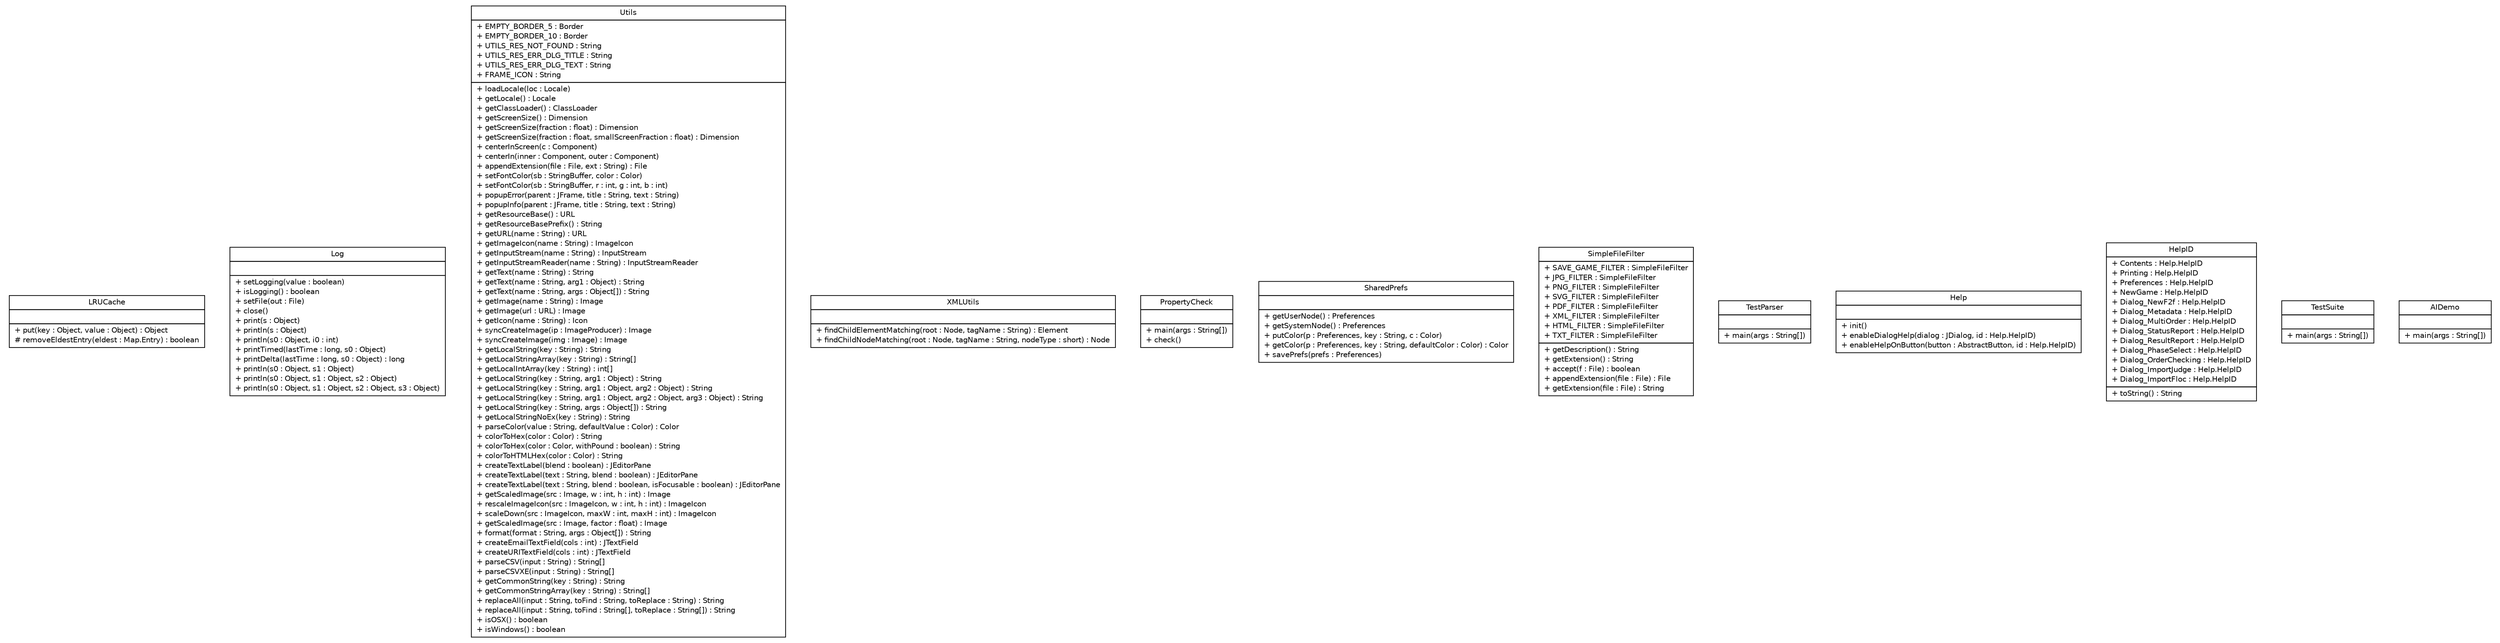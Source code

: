 #!/usr/local/bin/dot
#
# Class diagram 
# Generated by UMLGraph version 5.2 (http://www.umlgraph.org/)
#

digraph G {
	edge [fontname="Helvetica",fontsize=10,labelfontname="Helvetica",labelfontsize=10];
	node [fontname="Helvetica",fontsize=10,shape=plaintext];
	nodesep=0.25;
	ranksep=0.5;
	// dip.misc.LRUCache
	c0 [label=<<table title="dip.misc.LRUCache" border="0" cellborder="1" cellspacing="0" cellpadding="2" port="p" href="./LRUCache.html">
		<tr><td><table border="0" cellspacing="0" cellpadding="1">
<tr><td align="center" balign="center"> LRUCache </td></tr>
		</table></td></tr>
		<tr><td><table border="0" cellspacing="0" cellpadding="1">
<tr><td align="left" balign="left">  </td></tr>
		</table></td></tr>
		<tr><td><table border="0" cellspacing="0" cellpadding="1">
<tr><td align="left" balign="left"> + put(key : Object, value : Object) : Object </td></tr>
<tr><td align="left" balign="left"> # removeEldestEntry(eldest : Map.Entry) : boolean </td></tr>
		</table></td></tr>
		</table>>, fontname="Helvetica", fontcolor="black", fontsize=10.0];
	// dip.misc.Log
	c1 [label=<<table title="dip.misc.Log" border="0" cellborder="1" cellspacing="0" cellpadding="2" port="p" href="./Log.html">
		<tr><td><table border="0" cellspacing="0" cellpadding="1">
<tr><td align="center" balign="center"> Log </td></tr>
		</table></td></tr>
		<tr><td><table border="0" cellspacing="0" cellpadding="1">
<tr><td align="left" balign="left">  </td></tr>
		</table></td></tr>
		<tr><td><table border="0" cellspacing="0" cellpadding="1">
<tr><td align="left" balign="left"> + setLogging(value : boolean) </td></tr>
<tr><td align="left" balign="left"> + isLogging() : boolean </td></tr>
<tr><td align="left" balign="left"> + setFile(out : File) </td></tr>
<tr><td align="left" balign="left"> + close() </td></tr>
<tr><td align="left" balign="left"> + print(s : Object) </td></tr>
<tr><td align="left" balign="left"> + println(s : Object) </td></tr>
<tr><td align="left" balign="left"> + println(s0 : Object, i0 : int) </td></tr>
<tr><td align="left" balign="left"> + printTimed(lastTime : long, s0 : Object) </td></tr>
<tr><td align="left" balign="left"> + printDelta(lastTime : long, s0 : Object) : long </td></tr>
<tr><td align="left" balign="left"> + println(s0 : Object, s1 : Object) </td></tr>
<tr><td align="left" balign="left"> + println(s0 : Object, s1 : Object, s2 : Object) </td></tr>
<tr><td align="left" balign="left"> + println(s0 : Object, s1 : Object, s2 : Object, s3 : Object) </td></tr>
		</table></td></tr>
		</table>>, fontname="Helvetica", fontcolor="black", fontsize=10.0];
	// dip.misc.Utils
	c2 [label=<<table title="dip.misc.Utils" border="0" cellborder="1" cellspacing="0" cellpadding="2" port="p" href="./Utils.html">
		<tr><td><table border="0" cellspacing="0" cellpadding="1">
<tr><td align="center" balign="center"> Utils </td></tr>
		</table></td></tr>
		<tr><td><table border="0" cellspacing="0" cellpadding="1">
<tr><td align="left" balign="left"> + EMPTY_BORDER_5 : Border </td></tr>
<tr><td align="left" balign="left"> + EMPTY_BORDER_10 : Border </td></tr>
<tr><td align="left" balign="left"> + UTILS_RES_NOT_FOUND : String </td></tr>
<tr><td align="left" balign="left"> + UTILS_RES_ERR_DLG_TITLE : String </td></tr>
<tr><td align="left" balign="left"> + UTILS_RES_ERR_DLG_TEXT : String </td></tr>
<tr><td align="left" balign="left"> + FRAME_ICON : String </td></tr>
		</table></td></tr>
		<tr><td><table border="0" cellspacing="0" cellpadding="1">
<tr><td align="left" balign="left"> + loadLocale(loc : Locale) </td></tr>
<tr><td align="left" balign="left"> + getLocale() : Locale </td></tr>
<tr><td align="left" balign="left"> + getClassLoader() : ClassLoader </td></tr>
<tr><td align="left" balign="left"> + getScreenSize() : Dimension </td></tr>
<tr><td align="left" balign="left"> + getScreenSize(fraction : float) : Dimension </td></tr>
<tr><td align="left" balign="left"> + getScreenSize(fraction : float, smallScreenFraction : float) : Dimension </td></tr>
<tr><td align="left" balign="left"> + centerInScreen(c : Component) </td></tr>
<tr><td align="left" balign="left"> + centerIn(inner : Component, outer : Component) </td></tr>
<tr><td align="left" balign="left"> + appendExtension(file : File, ext : String) : File </td></tr>
<tr><td align="left" balign="left"> + setFontColor(sb : StringBuffer, color : Color) </td></tr>
<tr><td align="left" balign="left"> + setFontColor(sb : StringBuffer, r : int, g : int, b : int) </td></tr>
<tr><td align="left" balign="left"> + popupError(parent : JFrame, title : String, text : String) </td></tr>
<tr><td align="left" balign="left"> + popupInfo(parent : JFrame, title : String, text : String) </td></tr>
<tr><td align="left" balign="left"> + getResourceBase() : URL </td></tr>
<tr><td align="left" balign="left"> + getResourceBasePrefix() : String </td></tr>
<tr><td align="left" balign="left"> + getURL(name : String) : URL </td></tr>
<tr><td align="left" balign="left"> + getImageIcon(name : String) : ImageIcon </td></tr>
<tr><td align="left" balign="left"> + getInputStream(name : String) : InputStream </td></tr>
<tr><td align="left" balign="left"> + getInputStreamReader(name : String) : InputStreamReader </td></tr>
<tr><td align="left" balign="left"> + getText(name : String) : String </td></tr>
<tr><td align="left" balign="left"> + getText(name : String, arg1 : Object) : String </td></tr>
<tr><td align="left" balign="left"> + getText(name : String, args : Object[]) : String </td></tr>
<tr><td align="left" balign="left"> + getImage(name : String) : Image </td></tr>
<tr><td align="left" balign="left"> + getImage(url : URL) : Image </td></tr>
<tr><td align="left" balign="left"> + getIcon(name : String) : Icon </td></tr>
<tr><td align="left" balign="left"> + syncCreateImage(ip : ImageProducer) : Image </td></tr>
<tr><td align="left" balign="left"> + syncCreateImage(img : Image) : Image </td></tr>
<tr><td align="left" balign="left"> + getLocalString(key : String) : String </td></tr>
<tr><td align="left" balign="left"> + getLocalStringArray(key : String) : String[] </td></tr>
<tr><td align="left" balign="left"> + getLocalIntArray(key : String) : int[] </td></tr>
<tr><td align="left" balign="left"> + getLocalString(key : String, arg1 : Object) : String </td></tr>
<tr><td align="left" balign="left"> + getLocalString(key : String, arg1 : Object, arg2 : Object) : String </td></tr>
<tr><td align="left" balign="left"> + getLocalString(key : String, arg1 : Object, arg2 : Object, arg3 : Object) : String </td></tr>
<tr><td align="left" balign="left"> + getLocalString(key : String, args : Object[]) : String </td></tr>
<tr><td align="left" balign="left"> + getLocalStringNoEx(key : String) : String </td></tr>
<tr><td align="left" balign="left"> + parseColor(value : String, defaultValue : Color) : Color </td></tr>
<tr><td align="left" balign="left"> + colorToHex(color : Color) : String </td></tr>
<tr><td align="left" balign="left"> + colorToHex(color : Color, withPound : boolean) : String </td></tr>
<tr><td align="left" balign="left"> + colorToHTMLHex(color : Color) : String </td></tr>
<tr><td align="left" balign="left"> + createTextLabel(blend : boolean) : JEditorPane </td></tr>
<tr><td align="left" balign="left"> + createTextLabel(text : String, blend : boolean) : JEditorPane </td></tr>
<tr><td align="left" balign="left"> + createTextLabel(text : String, blend : boolean, isFocusable : boolean) : JEditorPane </td></tr>
<tr><td align="left" balign="left"> + getScaledImage(src : Image, w : int, h : int) : Image </td></tr>
<tr><td align="left" balign="left"> + rescaleImageIcon(src : ImageIcon, w : int, h : int) : ImageIcon </td></tr>
<tr><td align="left" balign="left"> + scaleDown(src : ImageIcon, maxW : int, maxH : int) : ImageIcon </td></tr>
<tr><td align="left" balign="left"> + getScaledImage(src : Image, factor : float) : Image </td></tr>
<tr><td align="left" balign="left"> + format(format : String, args : Object[]) : String </td></tr>
<tr><td align="left" balign="left"> + createEmailTextField(cols : int) : JTextField </td></tr>
<tr><td align="left" balign="left"> + createURITextField(cols : int) : JTextField </td></tr>
<tr><td align="left" balign="left"> + parseCSV(input : String) : String[] </td></tr>
<tr><td align="left" balign="left"> + parseCSVXE(input : String) : String[] </td></tr>
<tr><td align="left" balign="left"> + getCommonString(key : String) : String </td></tr>
<tr><td align="left" balign="left"> + getCommonStringArray(key : String) : String[] </td></tr>
<tr><td align="left" balign="left"> + replaceAll(input : String, toFind : String, toReplace : String) : String </td></tr>
<tr><td align="left" balign="left"> + replaceAll(input : String, toFind : String[], toReplace : String[]) : String </td></tr>
<tr><td align="left" balign="left"> + isOSX() : boolean </td></tr>
<tr><td align="left" balign="left"> + isWindows() : boolean </td></tr>
		</table></td></tr>
		</table>>, fontname="Helvetica", fontcolor="black", fontsize=10.0];
	// dip.misc.XMLUtils
	c3 [label=<<table title="dip.misc.XMLUtils" border="0" cellborder="1" cellspacing="0" cellpadding="2" port="p" href="./XMLUtils.html">
		<tr><td><table border="0" cellspacing="0" cellpadding="1">
<tr><td align="center" balign="center"> XMLUtils </td></tr>
		</table></td></tr>
		<tr><td><table border="0" cellspacing="0" cellpadding="1">
<tr><td align="left" balign="left">  </td></tr>
		</table></td></tr>
		<tr><td><table border="0" cellspacing="0" cellpadding="1">
<tr><td align="left" balign="left"> + findChildElementMatching(root : Node, tagName : String) : Element </td></tr>
<tr><td align="left" balign="left"> + findChildNodeMatching(root : Node, tagName : String, nodeType : short) : Node </td></tr>
		</table></td></tr>
		</table>>, fontname="Helvetica", fontcolor="black", fontsize=10.0];
	// dip.misc.PropertyCheck
	c4 [label=<<table title="dip.misc.PropertyCheck" border="0" cellborder="1" cellspacing="0" cellpadding="2" port="p" href="./PropertyCheck.html">
		<tr><td><table border="0" cellspacing="0" cellpadding="1">
<tr><td align="center" balign="center"> PropertyCheck </td></tr>
		</table></td></tr>
		<tr><td><table border="0" cellspacing="0" cellpadding="1">
<tr><td align="left" balign="left">  </td></tr>
		</table></td></tr>
		<tr><td><table border="0" cellspacing="0" cellpadding="1">
<tr><td align="left" balign="left"> + main(args : String[]) </td></tr>
<tr><td align="left" balign="left"> + check() </td></tr>
		</table></td></tr>
		</table>>, fontname="Helvetica", fontcolor="black", fontsize=10.0];
	// dip.misc.SharedPrefs
	c5 [label=<<table title="dip.misc.SharedPrefs" border="0" cellborder="1" cellspacing="0" cellpadding="2" port="p" href="./SharedPrefs.html">
		<tr><td><table border="0" cellspacing="0" cellpadding="1">
<tr><td align="center" balign="center"> SharedPrefs </td></tr>
		</table></td></tr>
		<tr><td><table border="0" cellspacing="0" cellpadding="1">
<tr><td align="left" balign="left">  </td></tr>
		</table></td></tr>
		<tr><td><table border="0" cellspacing="0" cellpadding="1">
<tr><td align="left" balign="left"> + getUserNode() : Preferences </td></tr>
<tr><td align="left" balign="left"> + getSystemNode() : Preferences </td></tr>
<tr><td align="left" balign="left"> + putColor(p : Preferences, key : String, c : Color) </td></tr>
<tr><td align="left" balign="left"> + getColor(p : Preferences, key : String, defaultColor : Color) : Color </td></tr>
<tr><td align="left" balign="left"> + savePrefs(prefs : Preferences) </td></tr>
		</table></td></tr>
		</table>>, fontname="Helvetica", fontcolor="black", fontsize=10.0];
	// dip.misc.SimpleFileFilter
	c6 [label=<<table title="dip.misc.SimpleFileFilter" border="0" cellborder="1" cellspacing="0" cellpadding="2" port="p" href="./SimpleFileFilter.html">
		<tr><td><table border="0" cellspacing="0" cellpadding="1">
<tr><td align="center" balign="center"> SimpleFileFilter </td></tr>
		</table></td></tr>
		<tr><td><table border="0" cellspacing="0" cellpadding="1">
<tr><td align="left" balign="left"> + SAVE_GAME_FILTER : SimpleFileFilter </td></tr>
<tr><td align="left" balign="left"> + JPG_FILTER : SimpleFileFilter </td></tr>
<tr><td align="left" balign="left"> + PNG_FILTER : SimpleFileFilter </td></tr>
<tr><td align="left" balign="left"> + SVG_FILTER : SimpleFileFilter </td></tr>
<tr><td align="left" balign="left"> + PDF_FILTER : SimpleFileFilter </td></tr>
<tr><td align="left" balign="left"> + XML_FILTER : SimpleFileFilter </td></tr>
<tr><td align="left" balign="left"> + HTML_FILTER : SimpleFileFilter </td></tr>
<tr><td align="left" balign="left"> + TXT_FILTER : SimpleFileFilter </td></tr>
		</table></td></tr>
		<tr><td><table border="0" cellspacing="0" cellpadding="1">
<tr><td align="left" balign="left"> + getDescription() : String </td></tr>
<tr><td align="left" balign="left"> + getExtension() : String </td></tr>
<tr><td align="left" balign="left"> + accept(f : File) : boolean </td></tr>
<tr><td align="left" balign="left"> + appendExtension(file : File) : File </td></tr>
<tr><td align="left" balign="left"> + getExtension(file : File) : String </td></tr>
		</table></td></tr>
		</table>>, fontname="Helvetica", fontcolor="black", fontsize=10.0];
	// dip.misc.TestParser
	c7 [label=<<table title="dip.misc.TestParser" border="0" cellborder="1" cellspacing="0" cellpadding="2" port="p" href="./TestParser.html">
		<tr><td><table border="0" cellspacing="0" cellpadding="1">
<tr><td align="center" balign="center"> TestParser </td></tr>
		</table></td></tr>
		<tr><td><table border="0" cellspacing="0" cellpadding="1">
<tr><td align="left" balign="left">  </td></tr>
		</table></td></tr>
		<tr><td><table border="0" cellspacing="0" cellpadding="1">
<tr><td align="left" balign="left"> + main(args : String[]) </td></tr>
		</table></td></tr>
		</table>>, fontname="Helvetica", fontcolor="black", fontsize=10.0];
	// dip.misc.Help
	c8 [label=<<table title="dip.misc.Help" border="0" cellborder="1" cellspacing="0" cellpadding="2" port="p" href="./Help.html">
		<tr><td><table border="0" cellspacing="0" cellpadding="1">
<tr><td align="center" balign="center"> Help </td></tr>
		</table></td></tr>
		<tr><td><table border="0" cellspacing="0" cellpadding="1">
<tr><td align="left" balign="left">  </td></tr>
		</table></td></tr>
		<tr><td><table border="0" cellspacing="0" cellpadding="1">
<tr><td align="left" balign="left"> + init() </td></tr>
<tr><td align="left" balign="left"> + enableDialogHelp(dialog : JDialog, id : Help.HelpID) </td></tr>
<tr><td align="left" balign="left"> + enableHelpOnButton(button : AbstractButton, id : Help.HelpID) </td></tr>
		</table></td></tr>
		</table>>, fontname="Helvetica", fontcolor="black", fontsize=10.0];
	// dip.misc.Help.HelpID
	c9 [label=<<table title="dip.misc.Help.HelpID" border="0" cellborder="1" cellspacing="0" cellpadding="2" port="p" href="./Help.HelpID.html">
		<tr><td><table border="0" cellspacing="0" cellpadding="1">
<tr><td align="center" balign="center"> HelpID </td></tr>
		</table></td></tr>
		<tr><td><table border="0" cellspacing="0" cellpadding="1">
<tr><td align="left" balign="left"> + Contents : Help.HelpID </td></tr>
<tr><td align="left" balign="left"> + Printing : Help.HelpID </td></tr>
<tr><td align="left" balign="left"> + Preferences : Help.HelpID </td></tr>
<tr><td align="left" balign="left"> + NewGame : Help.HelpID </td></tr>
<tr><td align="left" balign="left"> + Dialog_NewF2f : Help.HelpID </td></tr>
<tr><td align="left" balign="left"> + Dialog_Metadata : Help.HelpID </td></tr>
<tr><td align="left" balign="left"> + Dialog_MultiOrder : Help.HelpID </td></tr>
<tr><td align="left" balign="left"> + Dialog_StatusReport : Help.HelpID </td></tr>
<tr><td align="left" balign="left"> + Dialog_ResultReport : Help.HelpID </td></tr>
<tr><td align="left" balign="left"> + Dialog_PhaseSelect : Help.HelpID </td></tr>
<tr><td align="left" balign="left"> + Dialog_OrderChecking : Help.HelpID </td></tr>
<tr><td align="left" balign="left"> + Dialog_ImportJudge : Help.HelpID </td></tr>
<tr><td align="left" balign="left"> + Dialog_ImportFloc : Help.HelpID </td></tr>
		</table></td></tr>
		<tr><td><table border="0" cellspacing="0" cellpadding="1">
<tr><td align="left" balign="left"> + toString() : String </td></tr>
		</table></td></tr>
		</table>>, fontname="Helvetica", fontcolor="black", fontsize=10.0];
	// dip.misc.TestSuite
	c10 [label=<<table title="dip.misc.TestSuite" border="0" cellborder="1" cellspacing="0" cellpadding="2" port="p" href="./TestSuite.html">
		<tr><td><table border="0" cellspacing="0" cellpadding="1">
<tr><td align="center" balign="center"> TestSuite </td></tr>
		</table></td></tr>
		<tr><td><table border="0" cellspacing="0" cellpadding="1">
<tr><td align="left" balign="left">  </td></tr>
		</table></td></tr>
		<tr><td><table border="0" cellspacing="0" cellpadding="1">
<tr><td align="left" balign="left"> + main(args : String[]) </td></tr>
		</table></td></tr>
		</table>>, fontname="Helvetica", fontcolor="black", fontsize=10.0];
	// dip.misc.AIDemo
	c11 [label=<<table title="dip.misc.AIDemo" border="0" cellborder="1" cellspacing="0" cellpadding="2" port="p" href="./AIDemo.html">
		<tr><td><table border="0" cellspacing="0" cellpadding="1">
<tr><td align="center" balign="center"> AIDemo </td></tr>
		</table></td></tr>
		<tr><td><table border="0" cellspacing="0" cellpadding="1">
<tr><td align="left" balign="left">  </td></tr>
		</table></td></tr>
		<tr><td><table border="0" cellspacing="0" cellpadding="1">
<tr><td align="left" balign="left"> + main(args : String[]) </td></tr>
		</table></td></tr>
		</table>>, fontname="Helvetica", fontcolor="black", fontsize=10.0];
}

